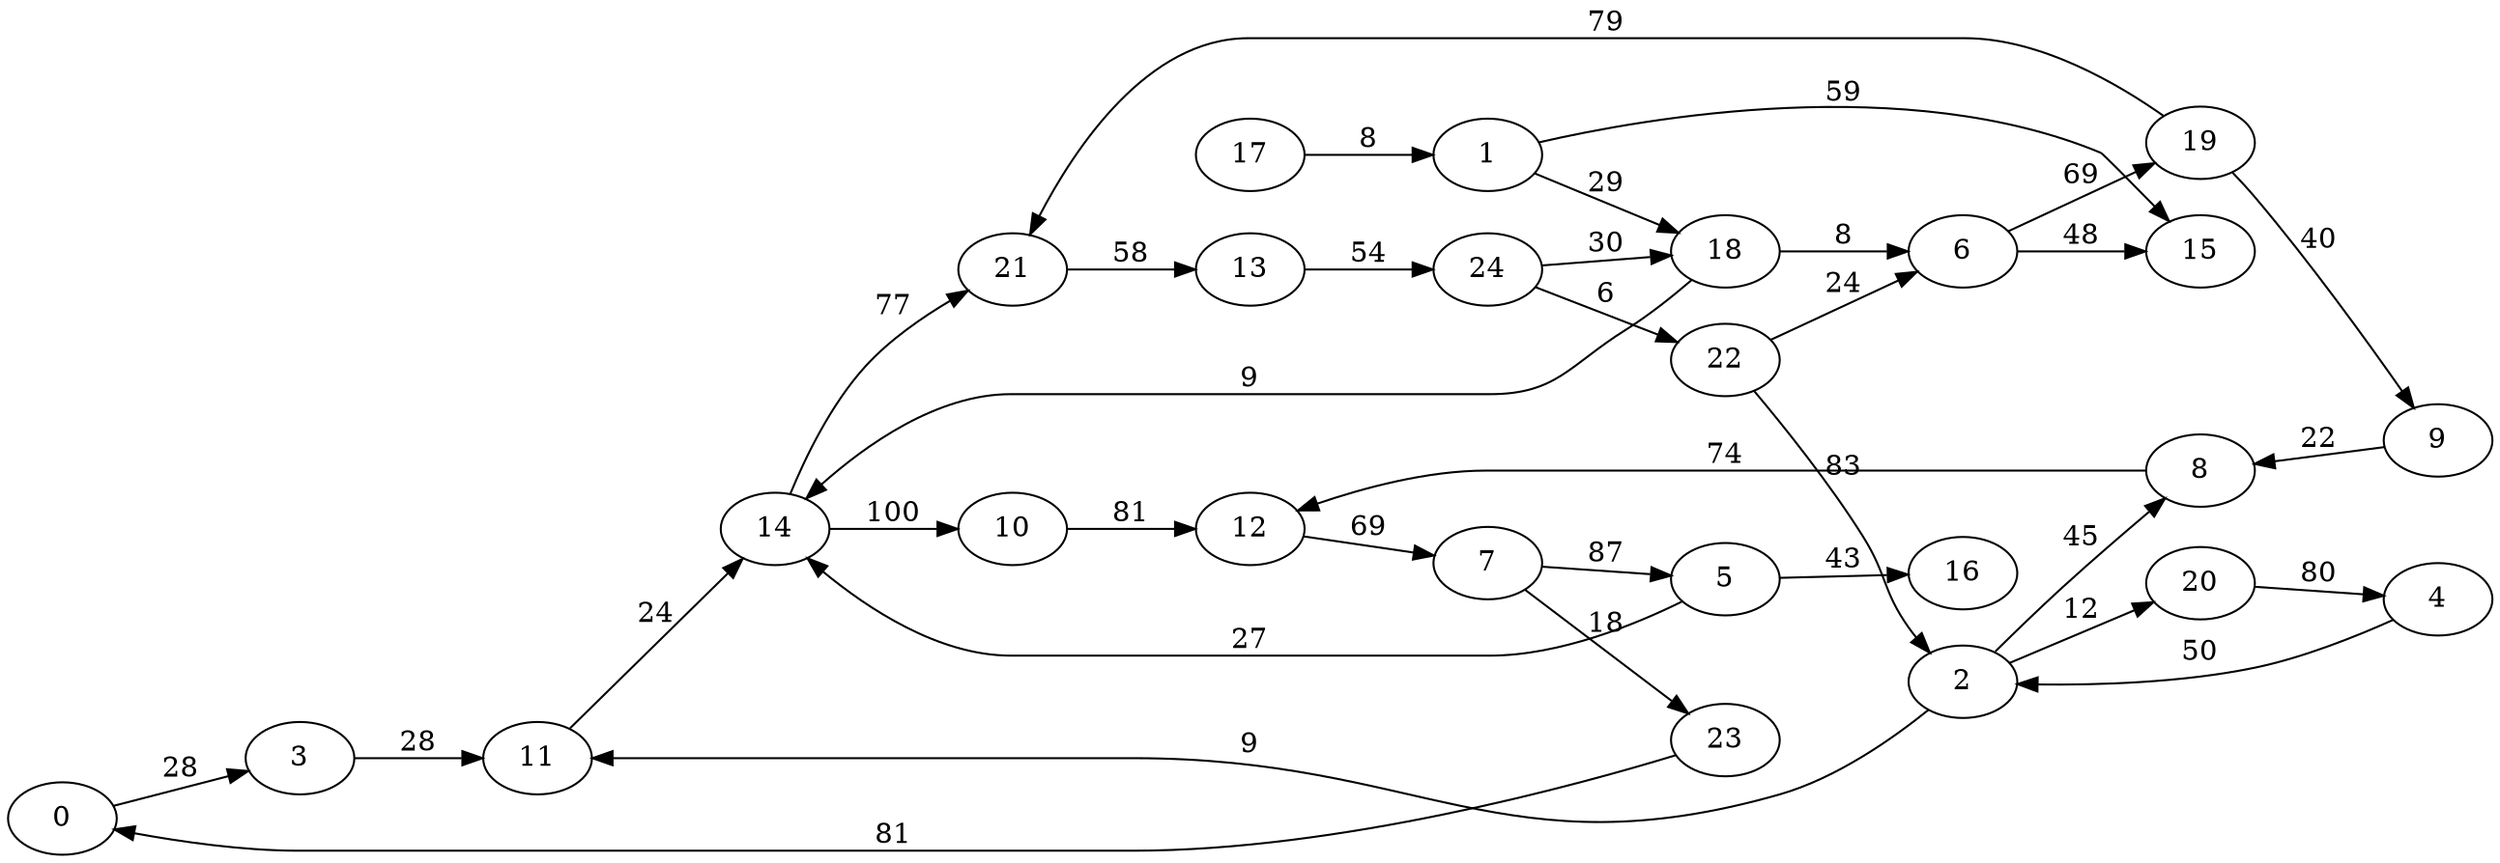 digraph G {
ranksep = "equally";
rankdir = LR;
{rank = same; 0; };
{rank = same; 3; };
{rank = same; 11; };
{rank = same; 14; };
{rank = same; 10; 21; };
{rank = same; 12; 13; };
{rank = same; 7; 24; };
{rank = same; 23; 5; 18; 22; };
{rank = same; 16; 6; 2; };
{rank = same; 19; 15; 20; 8; };
{rank = same; 9; 4; };
{rank = same; };
{rank = same; 1; };
{rank = same; };
{rank = same; 17; };
{rank = same; };
0->3[label="28"];
3->11[label="28"];
11->14[label="24"];
14->10[label="100"];
14->21[label="77"];
10->12[label="81"];
21->13[label="58"];
12->7[label="69"];
13->24[label="54"];
7->23[label="18"];
7->5[label="87"];
24->18[label="30"];
24->22[label="6"];
23->0[label="81"];
5->14[label="27"];
5->16[label="43"];
18->6[label="8"];
18->14[label="9"];
22->2[label="83"];
22->6[label="24"];
16
6->19[label="69"];
6->15[label="48"];
2->11[label="9"];
2->20[label="12"];
2->8[label="45"];
19->21[label="79"];
19->9[label="40"];
15
20->4[label="80"];
8->12[label="74"];
9->8[label="22"];
4->2[label="50"];
1->18[label="29"];
1->15[label="59"];
17->1[label="8"];
}
